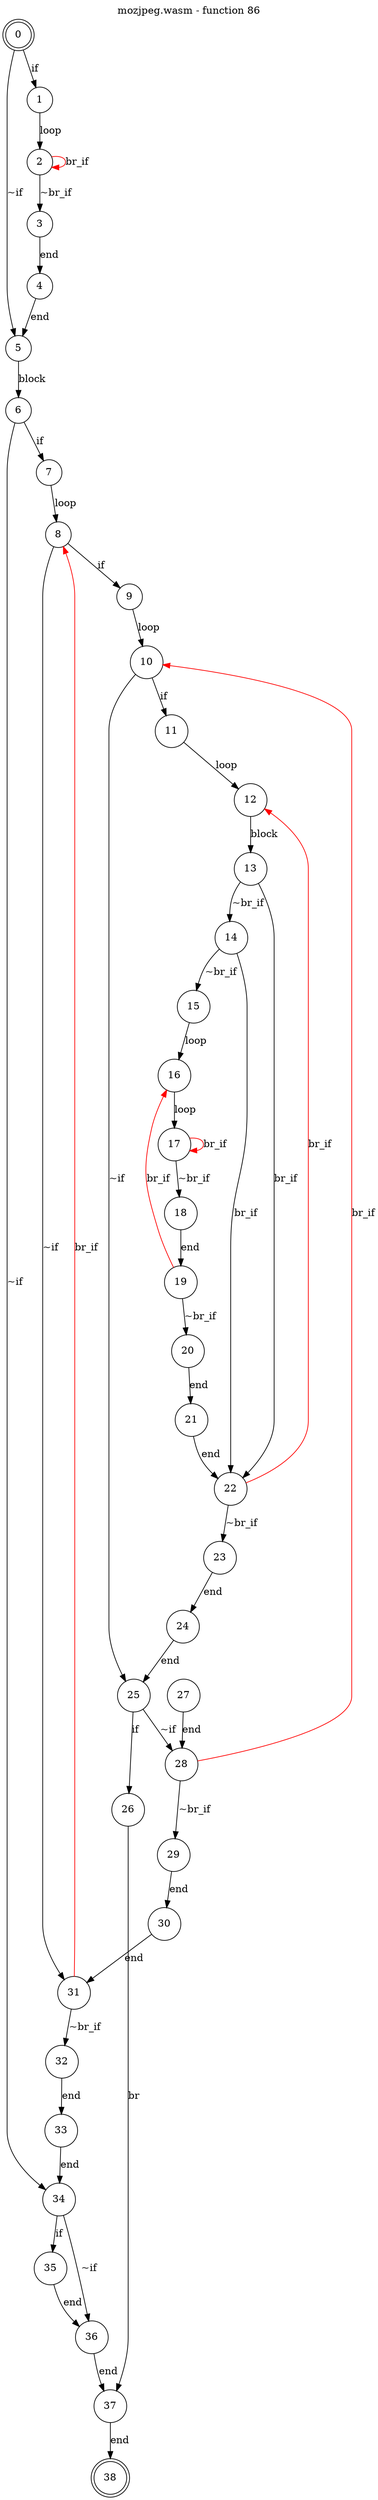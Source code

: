 digraph finite_state_machine {
    label = "mozjpeg.wasm - function 86"
    labelloc =  t
    labelfontsize = 16
    labelfontcolor = black
    labelfontname = "Helvetica"
    node [shape = doublecircle]; 0 38;
    node [shape = circle];
    0 -> 1[label = "if"];
    0 -> 5[label = "~if"];
    1 -> 2[label = "loop"];
    2 -> 3[label = "~br_if"];
    2 -> 2[color="red" label = "br_if"];
    3 -> 4[label = "end"];
    4 -> 5[label = "end"];
    5 -> 6[label = "block"];
    6 -> 7[label = "if"];
    6 -> 34[label = "~if"];
    7 -> 8[label = "loop"];
    8 -> 9[label = "if"];
    8 -> 31[label = "~if"];
    9 -> 10[label = "loop"];
    10 -> 11[label = "if"];
    10 -> 25[label = "~if"];
    11 -> 12[label = "loop"];
    12 -> 13[label = "block"];
    13 -> 14[label = "~br_if"];
    13 -> 22[label = "br_if"];
    14 -> 15[label = "~br_if"];
    14 -> 22[label = "br_if"];
    15 -> 16[label = "loop"];
    16 -> 17[label = "loop"];
    17 -> 18[label = "~br_if"];
    17 -> 17[color="red" label = "br_if"];
    18 -> 19[label = "end"];
    19 -> 20[label = "~br_if"];
    19 -> 16[color="red" label = "br_if"];
    20 -> 21[label = "end"];
    21 -> 22[label = "end"];
    22 -> 23[label = "~br_if"];
    22 -> 12[color="red" label = "br_if"];
    23 -> 24[label = "end"];
    24 -> 25[label = "end"];
    25 -> 26[label = "if"];
    25 -> 28[label = "~if"];
    26 -> 37[label = "br"];
    27 -> 28[label = "end"];
    28 -> 29[label = "~br_if"];
    28 -> 10[color="red" label = "br_if"];
    29 -> 30[label = "end"];
    30 -> 31[label = "end"];
    31 -> 32[label = "~br_if"];
    31 -> 8[color="red" label = "br_if"];
    32 -> 33[label = "end"];
    33 -> 34[label = "end"];
    34 -> 35[label = "if"];
    34 -> 36[label = "~if"];
    35 -> 36[label = "end"];
    36 -> 37[label = "end"];
    37 -> 38[label = "end"];
}
